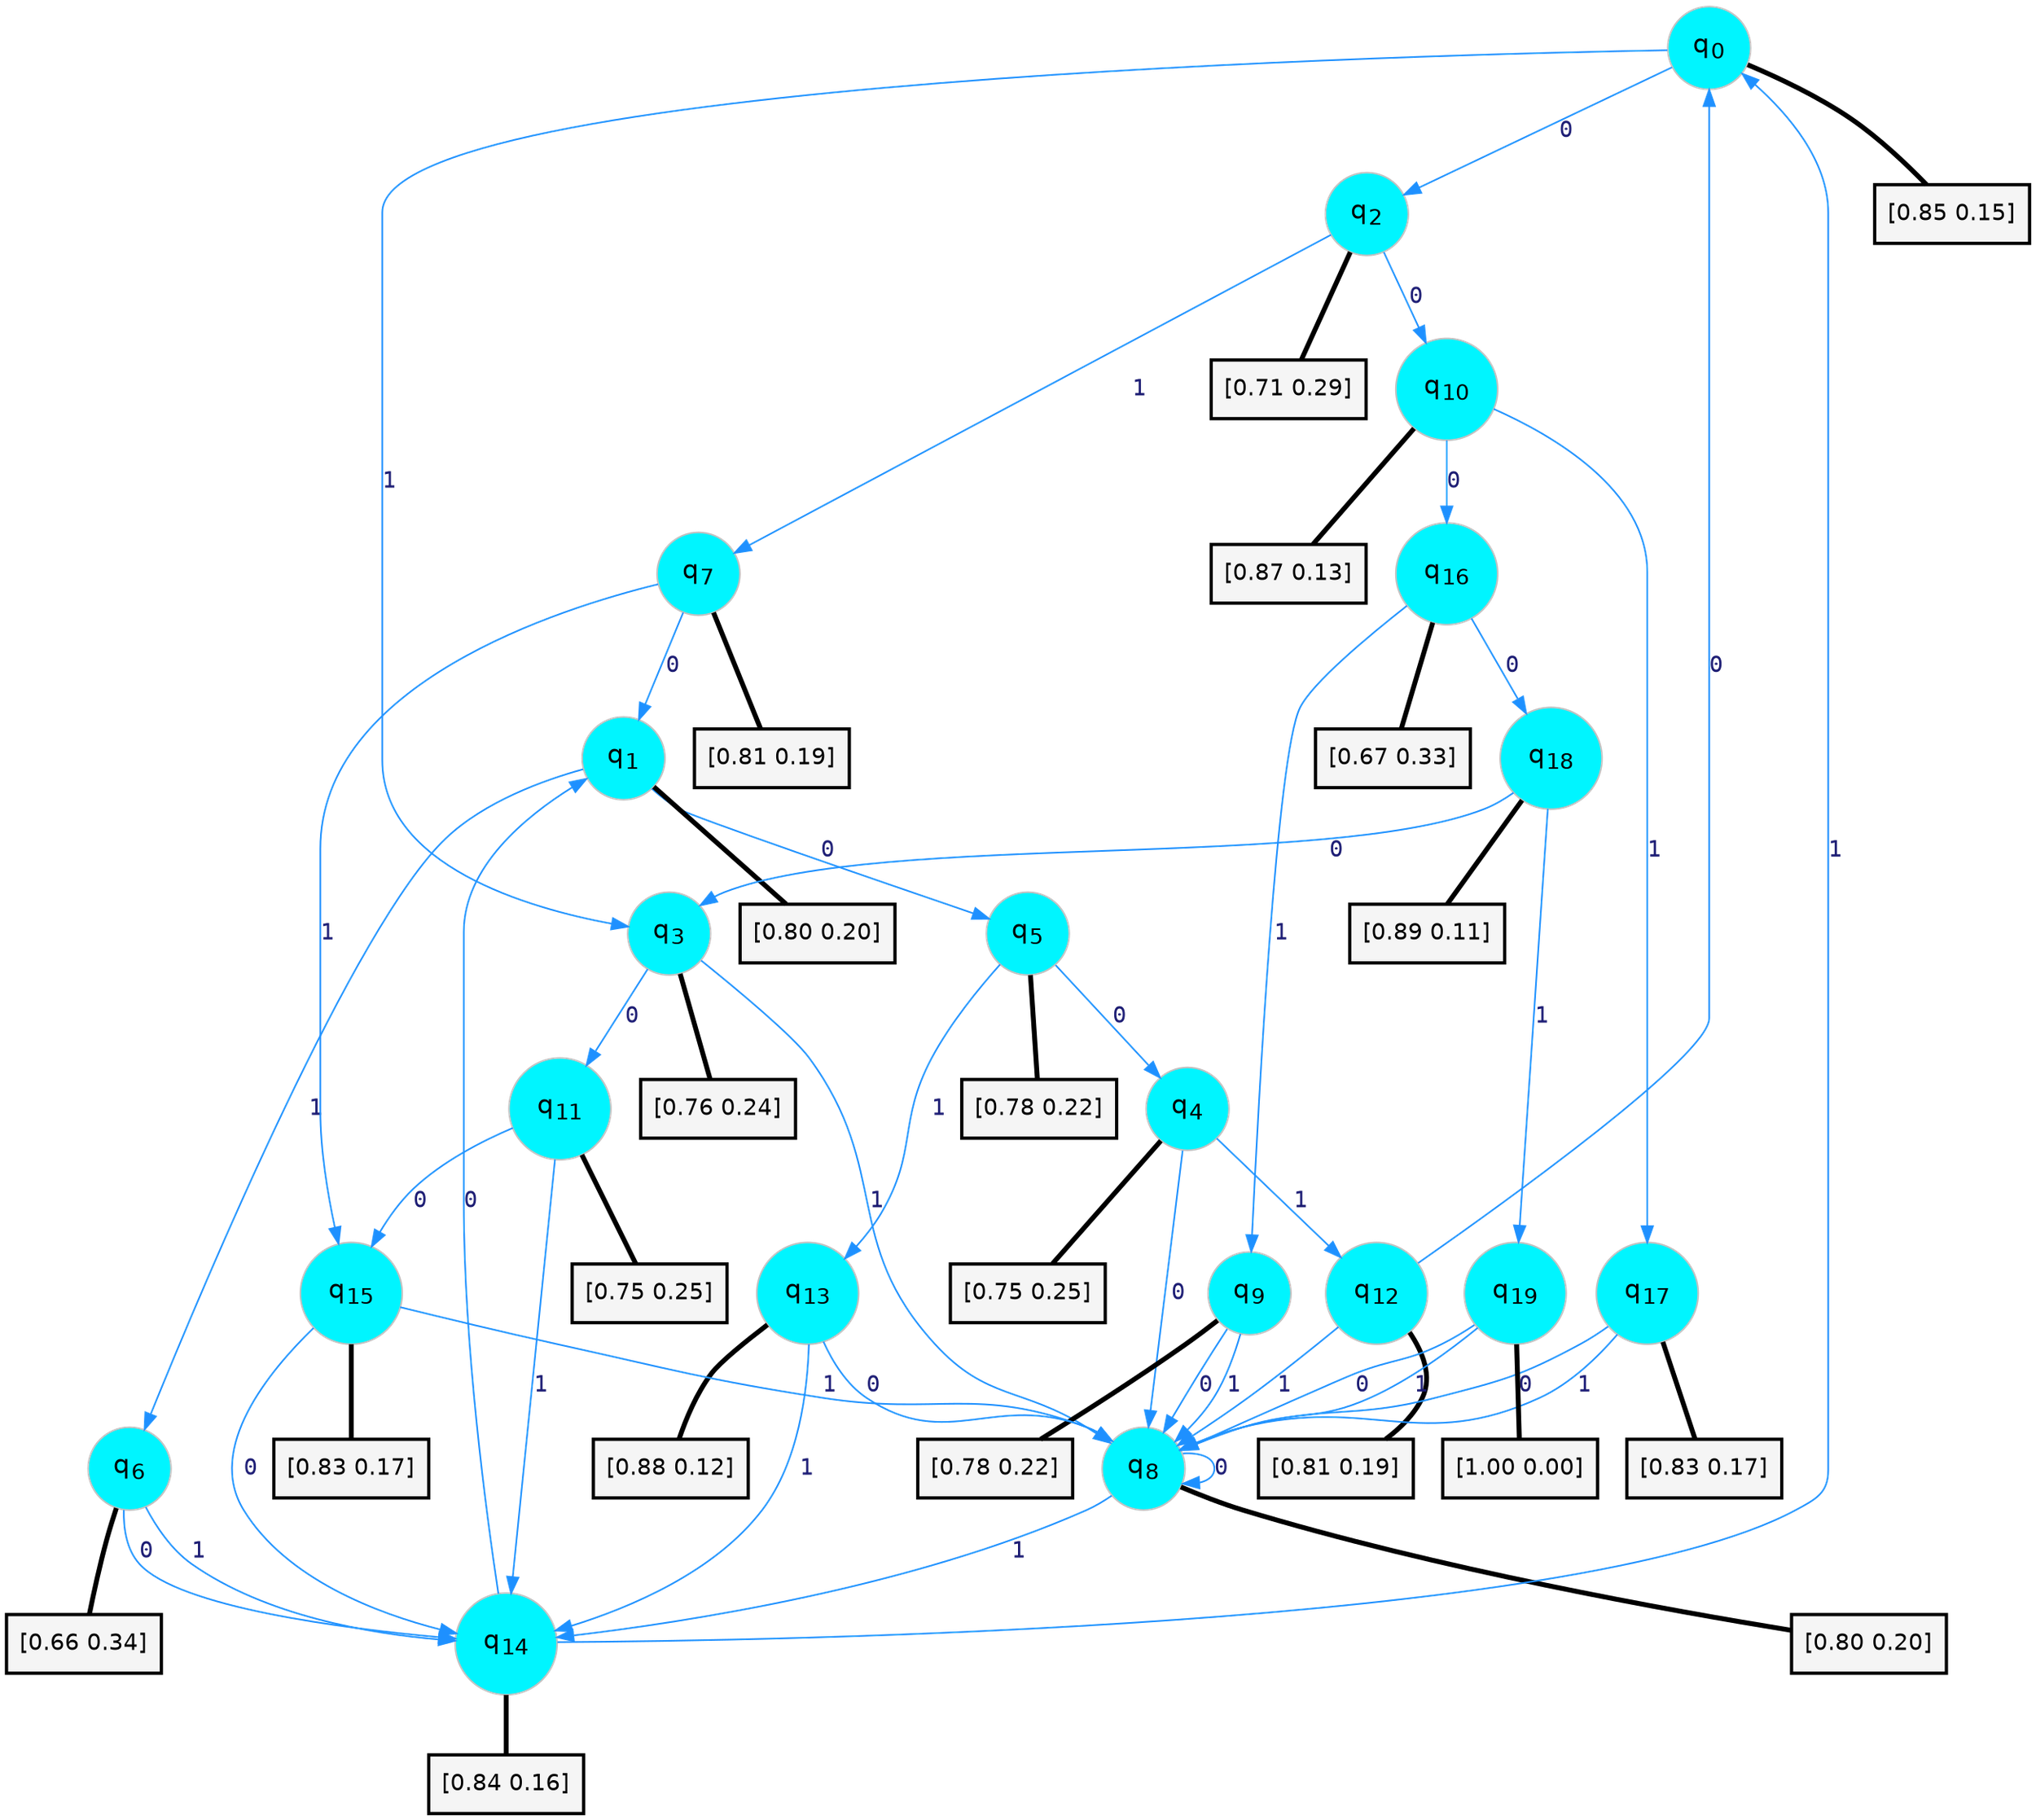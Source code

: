 digraph G {
graph [
bgcolor=transparent, dpi=300, rankdir=TD, size="40,25"];
node [
color=gray, fillcolor=turquoise1, fontcolor=black, fontname=Helvetica, fontsize=16, fontweight=bold, shape=circle, style=filled];
edge [
arrowsize=1, color=dodgerblue1, fontcolor=midnightblue, fontname=courier, fontweight=bold, penwidth=1, style=solid, weight=20];
0[label=<q<SUB>0</SUB>>];
1[label=<q<SUB>1</SUB>>];
2[label=<q<SUB>2</SUB>>];
3[label=<q<SUB>3</SUB>>];
4[label=<q<SUB>4</SUB>>];
5[label=<q<SUB>5</SUB>>];
6[label=<q<SUB>6</SUB>>];
7[label=<q<SUB>7</SUB>>];
8[label=<q<SUB>8</SUB>>];
9[label=<q<SUB>9</SUB>>];
10[label=<q<SUB>10</SUB>>];
11[label=<q<SUB>11</SUB>>];
12[label=<q<SUB>12</SUB>>];
13[label=<q<SUB>13</SUB>>];
14[label=<q<SUB>14</SUB>>];
15[label=<q<SUB>15</SUB>>];
16[label=<q<SUB>16</SUB>>];
17[label=<q<SUB>17</SUB>>];
18[label=<q<SUB>18</SUB>>];
19[label=<q<SUB>19</SUB>>];
20[label="[0.85 0.15]", shape=box,fontcolor=black, fontname=Helvetica, fontsize=14, penwidth=2, fillcolor=whitesmoke,color=black];
21[label="[0.80 0.20]", shape=box,fontcolor=black, fontname=Helvetica, fontsize=14, penwidth=2, fillcolor=whitesmoke,color=black];
22[label="[0.71 0.29]", shape=box,fontcolor=black, fontname=Helvetica, fontsize=14, penwidth=2, fillcolor=whitesmoke,color=black];
23[label="[0.76 0.24]", shape=box,fontcolor=black, fontname=Helvetica, fontsize=14, penwidth=2, fillcolor=whitesmoke,color=black];
24[label="[0.75 0.25]", shape=box,fontcolor=black, fontname=Helvetica, fontsize=14, penwidth=2, fillcolor=whitesmoke,color=black];
25[label="[0.78 0.22]", shape=box,fontcolor=black, fontname=Helvetica, fontsize=14, penwidth=2, fillcolor=whitesmoke,color=black];
26[label="[0.66 0.34]", shape=box,fontcolor=black, fontname=Helvetica, fontsize=14, penwidth=2, fillcolor=whitesmoke,color=black];
27[label="[0.81 0.19]", shape=box,fontcolor=black, fontname=Helvetica, fontsize=14, penwidth=2, fillcolor=whitesmoke,color=black];
28[label="[0.80 0.20]", shape=box,fontcolor=black, fontname=Helvetica, fontsize=14, penwidth=2, fillcolor=whitesmoke,color=black];
29[label="[0.78 0.22]", shape=box,fontcolor=black, fontname=Helvetica, fontsize=14, penwidth=2, fillcolor=whitesmoke,color=black];
30[label="[0.87 0.13]", shape=box,fontcolor=black, fontname=Helvetica, fontsize=14, penwidth=2, fillcolor=whitesmoke,color=black];
31[label="[0.75 0.25]", shape=box,fontcolor=black, fontname=Helvetica, fontsize=14, penwidth=2, fillcolor=whitesmoke,color=black];
32[label="[0.81 0.19]", shape=box,fontcolor=black, fontname=Helvetica, fontsize=14, penwidth=2, fillcolor=whitesmoke,color=black];
33[label="[0.88 0.12]", shape=box,fontcolor=black, fontname=Helvetica, fontsize=14, penwidth=2, fillcolor=whitesmoke,color=black];
34[label="[0.84 0.16]", shape=box,fontcolor=black, fontname=Helvetica, fontsize=14, penwidth=2, fillcolor=whitesmoke,color=black];
35[label="[0.83 0.17]", shape=box,fontcolor=black, fontname=Helvetica, fontsize=14, penwidth=2, fillcolor=whitesmoke,color=black];
36[label="[0.67 0.33]", shape=box,fontcolor=black, fontname=Helvetica, fontsize=14, penwidth=2, fillcolor=whitesmoke,color=black];
37[label="[0.83 0.17]", shape=box,fontcolor=black, fontname=Helvetica, fontsize=14, penwidth=2, fillcolor=whitesmoke,color=black];
38[label="[0.89 0.11]", shape=box,fontcolor=black, fontname=Helvetica, fontsize=14, penwidth=2, fillcolor=whitesmoke,color=black];
39[label="[1.00 0.00]", shape=box,fontcolor=black, fontname=Helvetica, fontsize=14, penwidth=2, fillcolor=whitesmoke,color=black];
0->2 [label=0];
0->3 [label=1];
0->20 [arrowhead=none, penwidth=3,color=black];
1->5 [label=0];
1->6 [label=1];
1->21 [arrowhead=none, penwidth=3,color=black];
2->10 [label=0];
2->7 [label=1];
2->22 [arrowhead=none, penwidth=3,color=black];
3->11 [label=0];
3->8 [label=1];
3->23 [arrowhead=none, penwidth=3,color=black];
4->8 [label=0];
4->12 [label=1];
4->24 [arrowhead=none, penwidth=3,color=black];
5->4 [label=0];
5->13 [label=1];
5->25 [arrowhead=none, penwidth=3,color=black];
6->14 [label=0];
6->14 [label=1];
6->26 [arrowhead=none, penwidth=3,color=black];
7->1 [label=0];
7->15 [label=1];
7->27 [arrowhead=none, penwidth=3,color=black];
8->8 [label=0];
8->14 [label=1];
8->28 [arrowhead=none, penwidth=3,color=black];
9->8 [label=0];
9->8 [label=1];
9->29 [arrowhead=none, penwidth=3,color=black];
10->16 [label=0];
10->17 [label=1];
10->30 [arrowhead=none, penwidth=3,color=black];
11->15 [label=0];
11->14 [label=1];
11->31 [arrowhead=none, penwidth=3,color=black];
12->0 [label=0];
12->8 [label=1];
12->32 [arrowhead=none, penwidth=3,color=black];
13->8 [label=0];
13->14 [label=1];
13->33 [arrowhead=none, penwidth=3,color=black];
14->1 [label=0];
14->0 [label=1];
14->34 [arrowhead=none, penwidth=3,color=black];
15->14 [label=0];
15->8 [label=1];
15->35 [arrowhead=none, penwidth=3,color=black];
16->18 [label=0];
16->9 [label=1];
16->36 [arrowhead=none, penwidth=3,color=black];
17->8 [label=0];
17->8 [label=1];
17->37 [arrowhead=none, penwidth=3,color=black];
18->3 [label=0];
18->19 [label=1];
18->38 [arrowhead=none, penwidth=3,color=black];
19->8 [label=0];
19->8 [label=1];
19->39 [arrowhead=none, penwidth=3,color=black];
}
